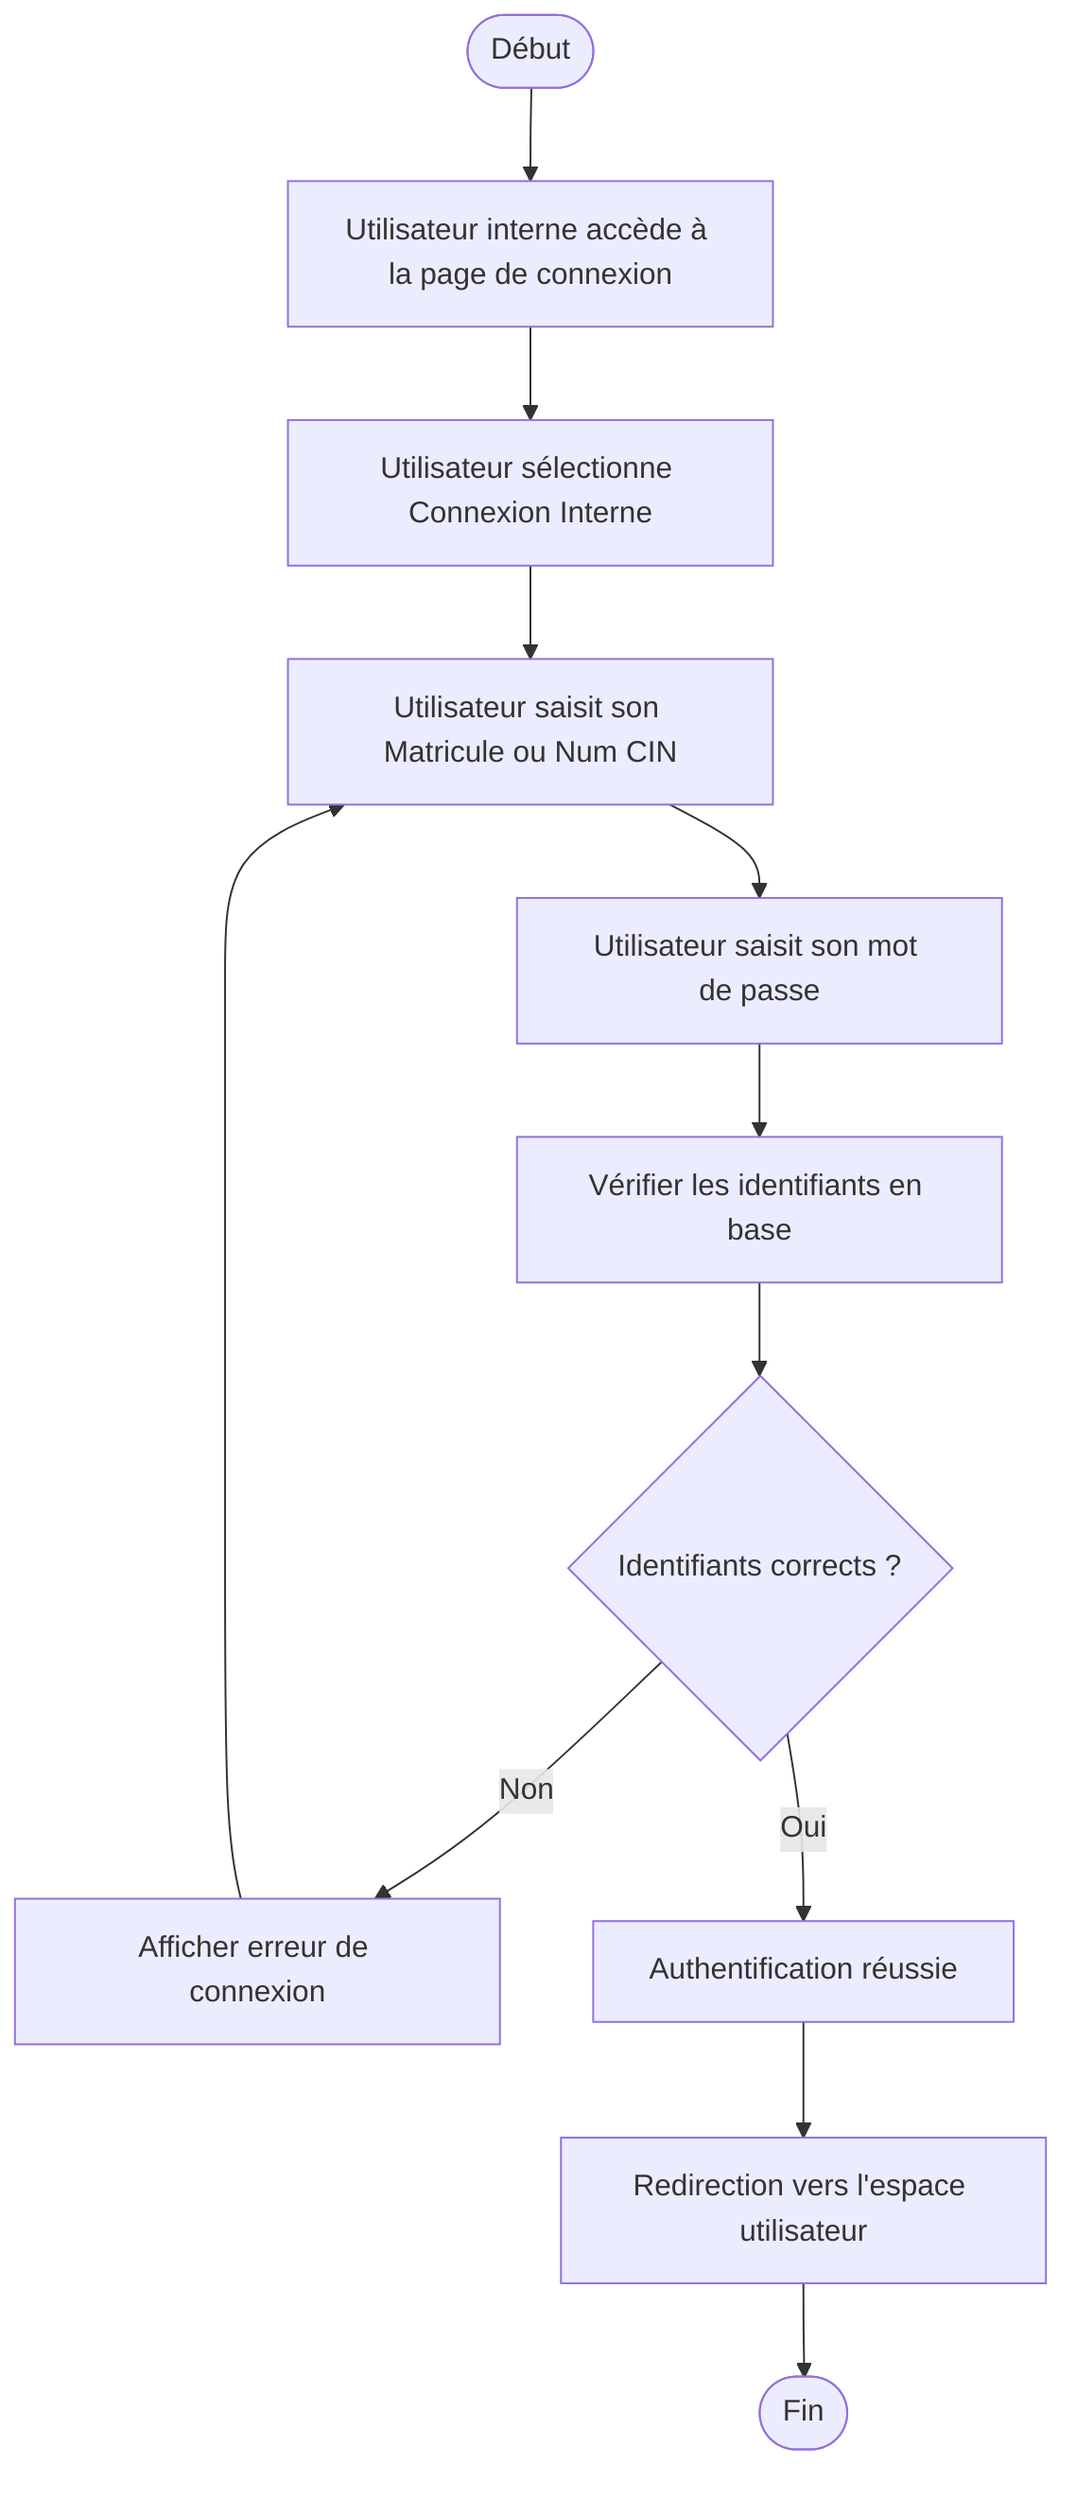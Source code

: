 flowchart TD
    Start([Début]) --> A[Utilisateur interne accède à la page de connexion]
    A --> B[Utilisateur sélectionne Connexion Interne]
    B --> C[Utilisateur saisit son Matricule ou Num CIN]
    C --> D[Utilisateur saisit son mot de passe]
    D --> E[Vérifier les identifiants en base]
    E --> F{Identifiants corrects ?}
    F -->|Non| G[Afficher erreur de connexion]
    G --> C
    F -->|Oui| H[Authentification réussie]
    H --> I[Redirection vers l'espace utilisateur]
    I --> End([Fin])